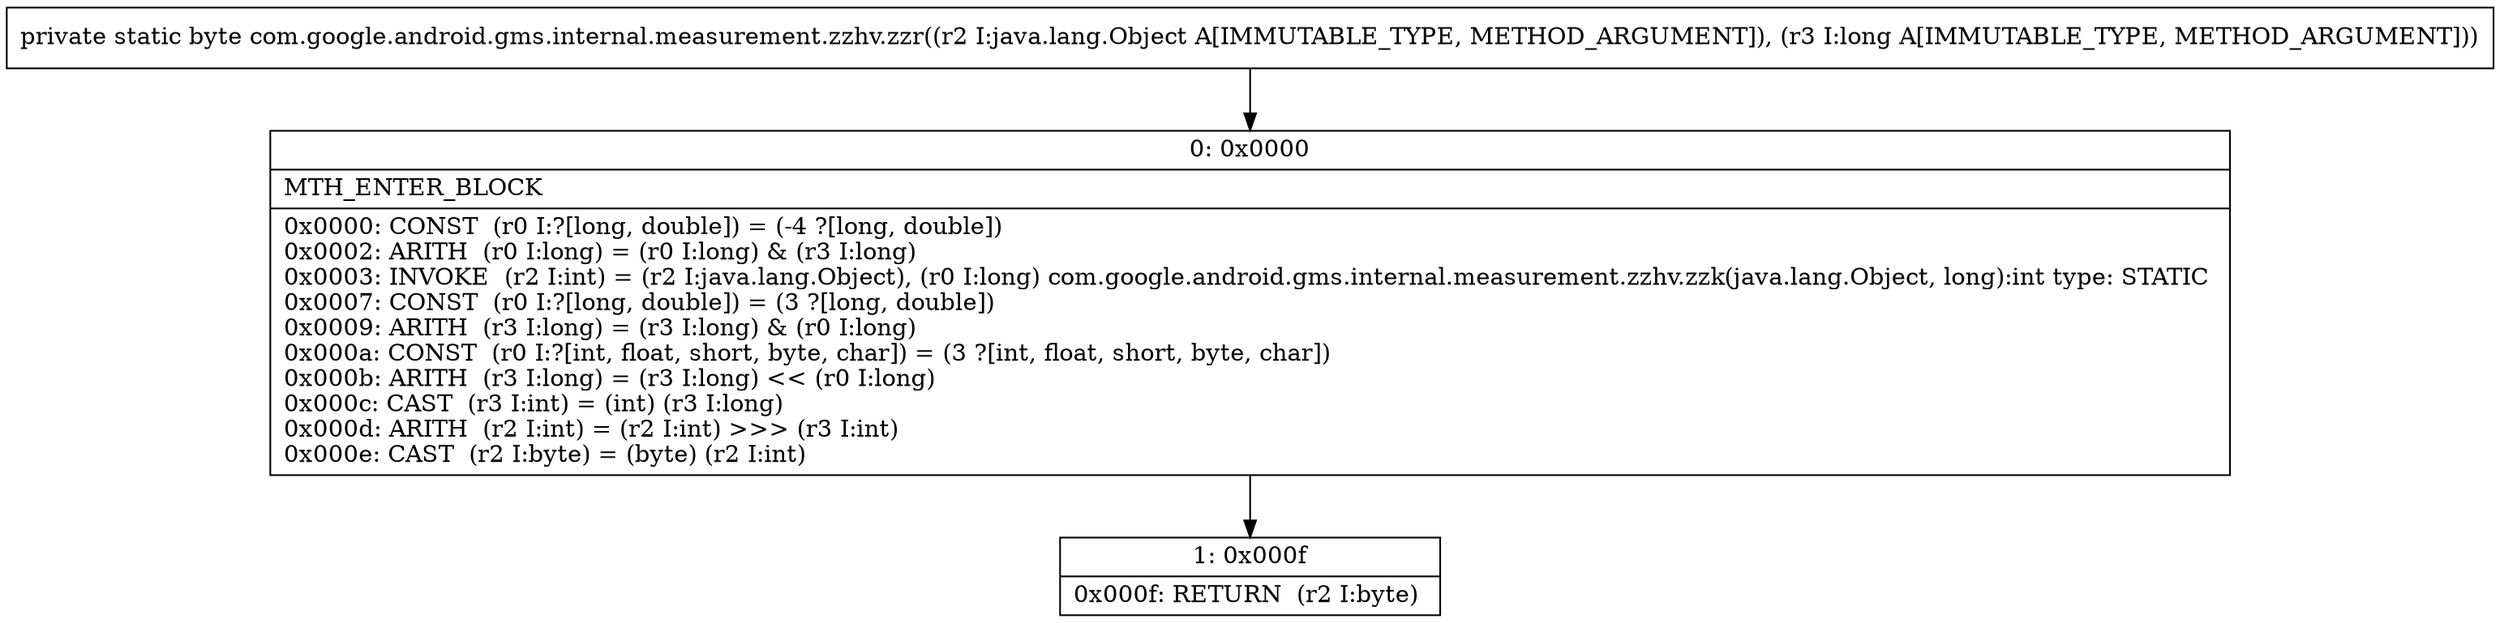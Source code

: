 digraph "CFG forcom.google.android.gms.internal.measurement.zzhv.zzr(Ljava\/lang\/Object;J)B" {
Node_0 [shape=record,label="{0\:\ 0x0000|MTH_ENTER_BLOCK\l|0x0000: CONST  (r0 I:?[long, double]) = (\-4 ?[long, double]) \l0x0002: ARITH  (r0 I:long) = (r0 I:long) & (r3 I:long) \l0x0003: INVOKE  (r2 I:int) = (r2 I:java.lang.Object), (r0 I:long) com.google.android.gms.internal.measurement.zzhv.zzk(java.lang.Object, long):int type: STATIC \l0x0007: CONST  (r0 I:?[long, double]) = (3 ?[long, double]) \l0x0009: ARITH  (r3 I:long) = (r3 I:long) & (r0 I:long) \l0x000a: CONST  (r0 I:?[int, float, short, byte, char]) = (3 ?[int, float, short, byte, char]) \l0x000b: ARITH  (r3 I:long) = (r3 I:long) \<\< (r0 I:long) \l0x000c: CAST  (r3 I:int) = (int) (r3 I:long) \l0x000d: ARITH  (r2 I:int) = (r2 I:int) \>\>\> (r3 I:int) \l0x000e: CAST  (r2 I:byte) = (byte) (r2 I:int) \l}"];
Node_1 [shape=record,label="{1\:\ 0x000f|0x000f: RETURN  (r2 I:byte) \l}"];
MethodNode[shape=record,label="{private static byte com.google.android.gms.internal.measurement.zzhv.zzr((r2 I:java.lang.Object A[IMMUTABLE_TYPE, METHOD_ARGUMENT]), (r3 I:long A[IMMUTABLE_TYPE, METHOD_ARGUMENT])) }"];
MethodNode -> Node_0;
Node_0 -> Node_1;
}

